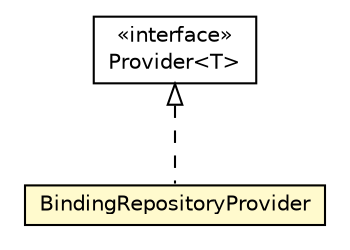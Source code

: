 #!/usr/local/bin/dot
#
# Class diagram 
# Generated by UMLGraph version 5.1 (http://www.umlgraph.org/)
#

digraph G {
	edge [fontname="Helvetica",fontsize=10,labelfontname="Helvetica",labelfontsize=10];
	node [fontname="Helvetica",fontsize=10,shape=plaintext];
	nodesep=0.25;
	ranksep=0.5;
	// org.androidtransfuse.analysis.BindingRepositoryProvider
	c23058 [label=<<table title="org.androidtransfuse.analysis.BindingRepositoryProvider" border="0" cellborder="1" cellspacing="0" cellpadding="2" port="p" bgcolor="lemonChiffon" href="./BindingRepositoryProvider.html">
		<tr><td><table border="0" cellspacing="0" cellpadding="1">
<tr><td align="center" balign="center"> BindingRepositoryProvider </td></tr>
		</table></td></tr>
		</table>>, fontname="Helvetica", fontcolor="black", fontsize=10.0];
	//org.androidtransfuse.analysis.BindingRepositoryProvider implements com.google.inject.Provider<T>
	c23250:p -> c23058:p [dir=back,arrowtail=empty,style=dashed];
	// com.google.inject.Provider<T>
	c23250 [label=<<table title="com.google.inject.Provider" border="0" cellborder="1" cellspacing="0" cellpadding="2" port="p" href="http://java.sun.com/j2se/1.4.2/docs/api/com/google/inject/Provider.html">
		<tr><td><table border="0" cellspacing="0" cellpadding="1">
<tr><td align="center" balign="center"> &#171;interface&#187; </td></tr>
<tr><td align="center" balign="center"> Provider&lt;T&gt; </td></tr>
		</table></td></tr>
		</table>>, fontname="Helvetica", fontcolor="black", fontsize=10.0];
}

